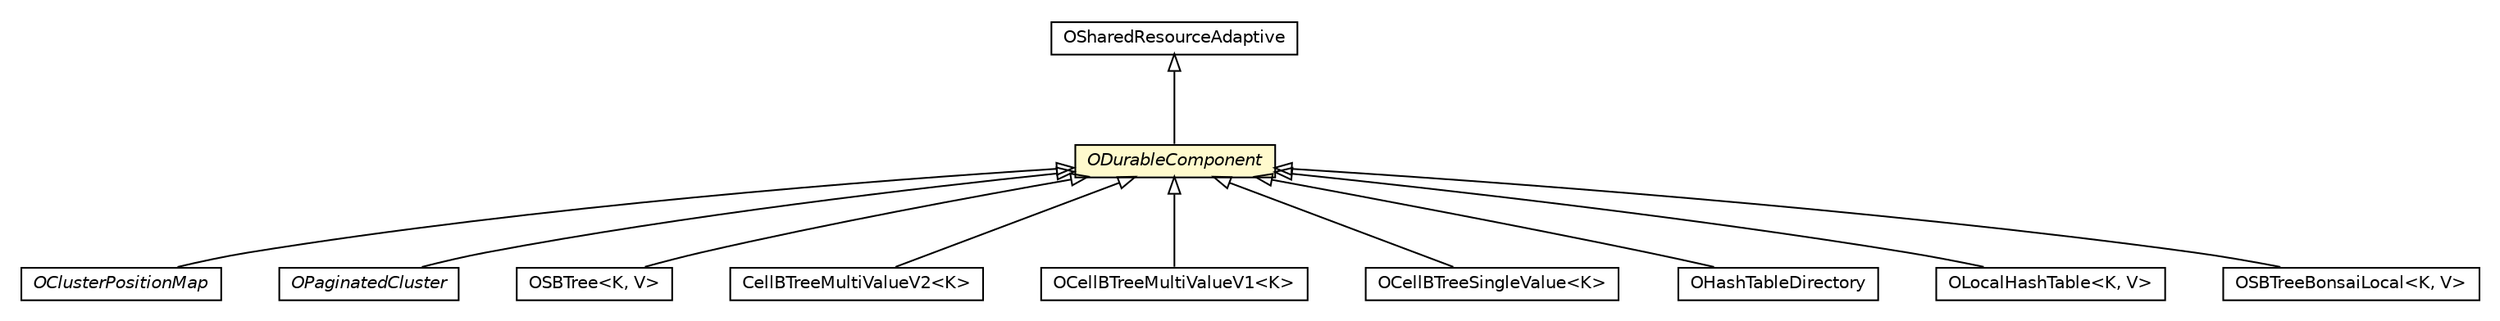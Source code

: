 #!/usr/local/bin/dot
#
# Class diagram 
# Generated by UMLGraph version R5_6-24-gf6e263 (http://www.umlgraph.org/)
#

digraph G {
	edge [fontname="Helvetica",fontsize=10,labelfontname="Helvetica",labelfontsize=10];
	node [fontname="Helvetica",fontsize=10,shape=plaintext];
	nodesep=0.25;
	ranksep=0.5;
	// com.orientechnologies.common.concur.resource.OSharedResourceAdaptive
	c2993049 [label=<<table title="com.orientechnologies.common.concur.resource.OSharedResourceAdaptive" border="0" cellborder="1" cellspacing="0" cellpadding="2" port="p" href="../../../../../../../common/concur/resource/OSharedResourceAdaptive.html">
		<tr><td><table border="0" cellspacing="0" cellpadding="1">
<tr><td align="center" balign="center"> OSharedResourceAdaptive </td></tr>
		</table></td></tr>
		</table>>, URL="../../../../../../../common/concur/resource/OSharedResourceAdaptive.html", fontname="Helvetica", fontcolor="black", fontsize=10.0];
	// com.orientechnologies.orient.core.storage.cluster.OClusterPositionMap
	c2994276 [label=<<table title="com.orientechnologies.orient.core.storage.cluster.OClusterPositionMap" border="0" cellborder="1" cellspacing="0" cellpadding="2" port="p" href="../../../../cluster/OClusterPositionMap.html">
		<tr><td><table border="0" cellspacing="0" cellpadding="1">
<tr><td align="center" balign="center"><font face="Helvetica-Oblique"> OClusterPositionMap </font></td></tr>
		</table></td></tr>
		</table>>, URL="../../../../cluster/OClusterPositionMap.html", fontname="Helvetica", fontcolor="black", fontsize=10.0];
	// com.orientechnologies.orient.core.storage.cluster.OPaginatedCluster
	c2994280 [label=<<table title="com.orientechnologies.orient.core.storage.cluster.OPaginatedCluster" border="0" cellborder="1" cellspacing="0" cellpadding="2" port="p" href="../../../../cluster/OPaginatedCluster.html">
		<tr><td><table border="0" cellspacing="0" cellpadding="1">
<tr><td align="center" balign="center"><font face="Helvetica-Oblique"> OPaginatedCluster </font></td></tr>
		</table></td></tr>
		</table>>, URL="../../../../cluster/OPaginatedCluster.html", fontname="Helvetica", fontcolor="black", fontsize=10.0];
	// com.orientechnologies.orient.core.storage.impl.local.paginated.base.ODurableComponent
	c2994408 [label=<<table title="com.orientechnologies.orient.core.storage.impl.local.paginated.base.ODurableComponent" border="0" cellborder="1" cellspacing="0" cellpadding="2" port="p" bgcolor="lemonChiffon" href="./ODurableComponent.html">
		<tr><td><table border="0" cellspacing="0" cellpadding="1">
<tr><td align="center" balign="center"><font face="Helvetica-Oblique"> ODurableComponent </font></td></tr>
		</table></td></tr>
		</table>>, URL="./ODurableComponent.html", fontname="Helvetica", fontcolor="black", fontsize=10.0];
	// com.orientechnologies.orient.core.storage.index.sbtree.local.OSBTree<K, V>
	c2994475 [label=<<table title="com.orientechnologies.orient.core.storage.index.sbtree.local.OSBTree" border="0" cellborder="1" cellspacing="0" cellpadding="2" port="p" href="../../../../index/sbtree/local/OSBTree.html">
		<tr><td><table border="0" cellspacing="0" cellpadding="1">
<tr><td align="center" balign="center"> OSBTree&lt;K, V&gt; </td></tr>
		</table></td></tr>
		</table>>, URL="../../../../index/sbtree/local/OSBTree.html", fontname="Helvetica", fontcolor="black", fontsize=10.0];
	// com.orientechnologies.orient.core.storage.index.sbtree.multivalue.v2.CellBTreeMultiValueV2<K>
	c2994490 [label=<<table title="com.orientechnologies.orient.core.storage.index.sbtree.multivalue.v2.CellBTreeMultiValueV2" border="0" cellborder="1" cellspacing="0" cellpadding="2" port="p" href="../../../../index/sbtree/multivalue/v2/CellBTreeMultiValueV2.html">
		<tr><td><table border="0" cellspacing="0" cellpadding="1">
<tr><td align="center" balign="center"> CellBTreeMultiValueV2&lt;K&gt; </td></tr>
		</table></td></tr>
		</table>>, URL="../../../../index/sbtree/multivalue/v2/CellBTreeMultiValueV2.html", fontname="Helvetica", fontcolor="black", fontsize=10.0];
	// com.orientechnologies.orient.core.storage.index.sbtree.multivalue.v1.OCellBTreeMultiValueV1<K>
	c2994498 [label=<<table title="com.orientechnologies.orient.core.storage.index.sbtree.multivalue.v1.OCellBTreeMultiValueV1" border="0" cellborder="1" cellspacing="0" cellpadding="2" port="p" href="../../../../index/sbtree/multivalue/v1/OCellBTreeMultiValueV1.html">
		<tr><td><table border="0" cellspacing="0" cellpadding="1">
<tr><td align="center" balign="center"> OCellBTreeMultiValueV1&lt;K&gt; </td></tr>
		</table></td></tr>
		</table>>, URL="../../../../index/sbtree/multivalue/v1/OCellBTreeMultiValueV1.html", fontname="Helvetica", fontcolor="black", fontsize=10.0];
	// com.orientechnologies.orient.core.storage.index.sbtree.singlevalue.OCellBTreeSingleValue<K>
	c2994500 [label=<<table title="com.orientechnologies.orient.core.storage.index.sbtree.singlevalue.OCellBTreeSingleValue" border="0" cellborder="1" cellspacing="0" cellpadding="2" port="p" href="../../../../index/sbtree/singlevalue/OCellBTreeSingleValue.html">
		<tr><td><table border="0" cellspacing="0" cellpadding="1">
<tr><td align="center" balign="center"> OCellBTreeSingleValue&lt;K&gt; </td></tr>
		</table></td></tr>
		</table>>, URL="../../../../index/sbtree/singlevalue/OCellBTreeSingleValue.html", fontname="Helvetica", fontcolor="black", fontsize=10.0];
	// com.orientechnologies.orient.core.storage.index.hashindex.local.OHashTableDirectory
	c2994504 [label=<<table title="com.orientechnologies.orient.core.storage.index.hashindex.local.OHashTableDirectory" border="0" cellborder="1" cellspacing="0" cellpadding="2" port="p" href="../../../../index/hashindex/local/OHashTableDirectory.html">
		<tr><td><table border="0" cellspacing="0" cellpadding="1">
<tr><td align="center" balign="center"> OHashTableDirectory </td></tr>
		</table></td></tr>
		</table>>, URL="../../../../index/hashindex/local/OHashTableDirectory.html", fontname="Helvetica", fontcolor="black", fontsize=10.0];
	// com.orientechnologies.orient.core.storage.index.hashindex.local.OLocalHashTable<K, V>
	c2994507 [label=<<table title="com.orientechnologies.orient.core.storage.index.hashindex.local.OLocalHashTable" border="0" cellborder="1" cellspacing="0" cellpadding="2" port="p" href="../../../../index/hashindex/local/OLocalHashTable.html">
		<tr><td><table border="0" cellspacing="0" cellpadding="1">
<tr><td align="center" balign="center"> OLocalHashTable&lt;K, V&gt; </td></tr>
		</table></td></tr>
		</table>>, URL="../../../../index/hashindex/local/OLocalHashTable.html", fontname="Helvetica", fontcolor="black", fontsize=10.0];
	// com.orientechnologies.orient.core.storage.index.sbtreebonsai.local.OSBTreeBonsaiLocal<K, V>
	c2994523 [label=<<table title="com.orientechnologies.orient.core.storage.index.sbtreebonsai.local.OSBTreeBonsaiLocal" border="0" cellborder="1" cellspacing="0" cellpadding="2" port="p" href="../../../../index/sbtreebonsai/local/OSBTreeBonsaiLocal.html">
		<tr><td><table border="0" cellspacing="0" cellpadding="1">
<tr><td align="center" balign="center"> OSBTreeBonsaiLocal&lt;K, V&gt; </td></tr>
		</table></td></tr>
		</table>>, URL="../../../../index/sbtreebonsai/local/OSBTreeBonsaiLocal.html", fontname="Helvetica", fontcolor="black", fontsize=10.0];
	//com.orientechnologies.orient.core.storage.cluster.OClusterPositionMap extends com.orientechnologies.orient.core.storage.impl.local.paginated.base.ODurableComponent
	c2994408:p -> c2994276:p [dir=back,arrowtail=empty];
	//com.orientechnologies.orient.core.storage.cluster.OPaginatedCluster extends com.orientechnologies.orient.core.storage.impl.local.paginated.base.ODurableComponent
	c2994408:p -> c2994280:p [dir=back,arrowtail=empty];
	//com.orientechnologies.orient.core.storage.impl.local.paginated.base.ODurableComponent extends com.orientechnologies.common.concur.resource.OSharedResourceAdaptive
	c2993049:p -> c2994408:p [dir=back,arrowtail=empty];
	//com.orientechnologies.orient.core.storage.index.sbtree.local.OSBTree<K, V> extends com.orientechnologies.orient.core.storage.impl.local.paginated.base.ODurableComponent
	c2994408:p -> c2994475:p [dir=back,arrowtail=empty];
	//com.orientechnologies.orient.core.storage.index.sbtree.multivalue.v2.CellBTreeMultiValueV2<K> extends com.orientechnologies.orient.core.storage.impl.local.paginated.base.ODurableComponent
	c2994408:p -> c2994490:p [dir=back,arrowtail=empty];
	//com.orientechnologies.orient.core.storage.index.sbtree.multivalue.v1.OCellBTreeMultiValueV1<K> extends com.orientechnologies.orient.core.storage.impl.local.paginated.base.ODurableComponent
	c2994408:p -> c2994498:p [dir=back,arrowtail=empty];
	//com.orientechnologies.orient.core.storage.index.sbtree.singlevalue.OCellBTreeSingleValue<K> extends com.orientechnologies.orient.core.storage.impl.local.paginated.base.ODurableComponent
	c2994408:p -> c2994500:p [dir=back,arrowtail=empty];
	//com.orientechnologies.orient.core.storage.index.hashindex.local.OHashTableDirectory extends com.orientechnologies.orient.core.storage.impl.local.paginated.base.ODurableComponent
	c2994408:p -> c2994504:p [dir=back,arrowtail=empty];
	//com.orientechnologies.orient.core.storage.index.hashindex.local.OLocalHashTable<K, V> extends com.orientechnologies.orient.core.storage.impl.local.paginated.base.ODurableComponent
	c2994408:p -> c2994507:p [dir=back,arrowtail=empty];
	//com.orientechnologies.orient.core.storage.index.sbtreebonsai.local.OSBTreeBonsaiLocal<K, V> extends com.orientechnologies.orient.core.storage.impl.local.paginated.base.ODurableComponent
	c2994408:p -> c2994523:p [dir=back,arrowtail=empty];
}

